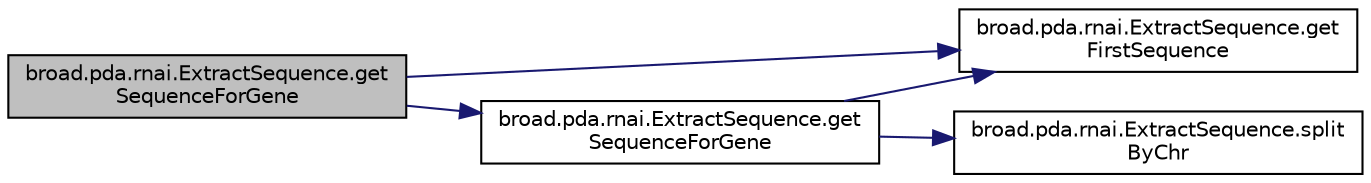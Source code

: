 digraph "broad.pda.rnai.ExtractSequence.getSequenceForGene"
{
  edge [fontname="Helvetica",fontsize="10",labelfontname="Helvetica",labelfontsize="10"];
  node [fontname="Helvetica",fontsize="10",shape=record];
  rankdir="LR";
  Node1 [label="broad.pda.rnai.ExtractSequence.get\lSequenceForGene",height=0.2,width=0.4,color="black", fillcolor="grey75", style="filled" fontcolor="black"];
  Node1 -> Node2 [color="midnightblue",fontsize="10",style="solid"];
  Node2 [label="broad.pda.rnai.ExtractSequence.get\lFirstSequence",height=0.2,width=0.4,color="black", fillcolor="white", style="filled",URL="$classbroad_1_1pda_1_1rnai_1_1_extract_sequence.html#a6adfa50f391f4e203f935ab99b8869b3"];
  Node1 -> Node3 [color="midnightblue",fontsize="10",style="solid"];
  Node3 [label="broad.pda.rnai.ExtractSequence.get\lSequenceForGene",height=0.2,width=0.4,color="black", fillcolor="white", style="filled",URL="$classbroad_1_1pda_1_1rnai_1_1_extract_sequence.html#a59fc486013a478291335961ccf47b5dd"];
  Node3 -> Node4 [color="midnightblue",fontsize="10",style="solid"];
  Node4 [label="broad.pda.rnai.ExtractSequence.split\lByChr",height=0.2,width=0.4,color="black", fillcolor="white", style="filled",URL="$classbroad_1_1pda_1_1rnai_1_1_extract_sequence.html#a9c14a04f57f62be107bd1c5f9c365f8d"];
  Node3 -> Node2 [color="midnightblue",fontsize="10",style="solid"];
}

